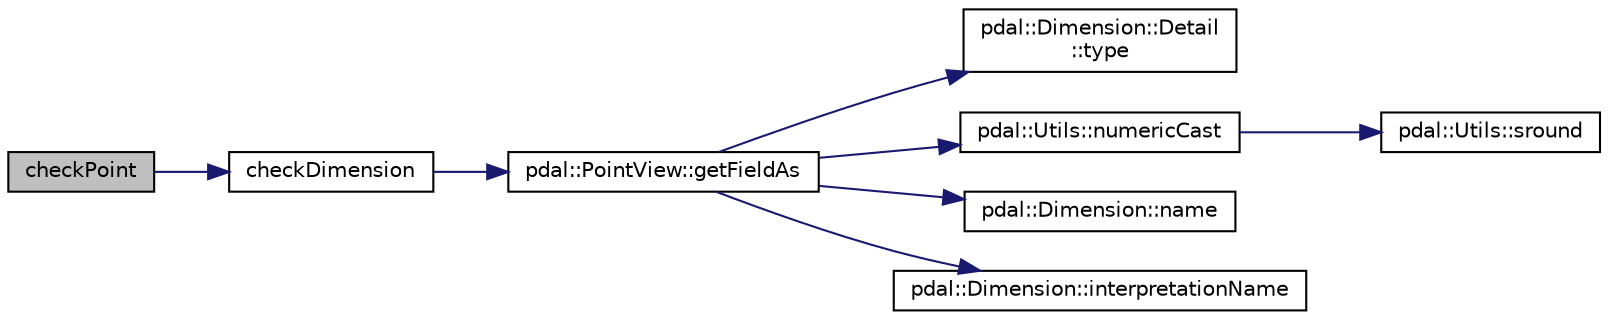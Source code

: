 digraph "checkPoint"
{
  edge [fontname="Helvetica",fontsize="10",labelfontname="Helvetica",labelfontsize="10"];
  node [fontname="Helvetica",fontsize="10",shape=record];
  rankdir="LR";
  Node1 [label="checkPoint",height=0.2,width=0.4,color="black", fillcolor="grey75", style="filled", fontcolor="black"];
  Node1 -> Node2 [color="midnightblue",fontsize="10",style="solid",fontname="Helvetica"];
  Node2 [label="checkDimension",height=0.2,width=0.4,color="black", fillcolor="white", style="filled",URL="$IcebridgeReaderTest_8cpp.html#aeeb72d8c589853d3fe048f20adb0f293"];
  Node2 -> Node3 [color="midnightblue",fontsize="10",style="solid",fontname="Helvetica"];
  Node3 [label="pdal::PointView::getFieldAs",height=0.2,width=0.4,color="black", fillcolor="white", style="filled",URL="$classpdal_1_1PointView.html#a4c594a6d2a469e594988194ccf125a15"];
  Node3 -> Node4 [color="midnightblue",fontsize="10",style="solid",fontname="Helvetica"];
  Node4 [label="pdal::Dimension::Detail\l::type",height=0.2,width=0.4,color="black", fillcolor="white", style="filled",URL="$classpdal_1_1Dimension_1_1Detail.html#adf5961976b7fce3d90a0dddd50519a7c"];
  Node3 -> Node5 [color="midnightblue",fontsize="10",style="solid",fontname="Helvetica"];
  Node5 [label="pdal::Utils::numericCast",height=0.2,width=0.4,color="black", fillcolor="white", style="filled",URL="$namespacepdal_1_1Utils.html#a33d614ac71aa03aaa5c10a242c4d14ac"];
  Node5 -> Node6 [color="midnightblue",fontsize="10",style="solid",fontname="Helvetica"];
  Node6 [label="pdal::Utils::sround",height=0.2,width=0.4,color="black", fillcolor="white", style="filled",URL="$namespacepdal_1_1Utils.html#a06833597f1fc4287966cfa0867128e59"];
  Node3 -> Node7 [color="midnightblue",fontsize="10",style="solid",fontname="Helvetica"];
  Node7 [label="pdal::Dimension::name",height=0.2,width=0.4,color="black", fillcolor="white", style="filled",URL="$namespacepdal_1_1Dimension.html#af3176b0b7e6b4be000317846cf7c2718"];
  Node3 -> Node8 [color="midnightblue",fontsize="10",style="solid",fontname="Helvetica"];
  Node8 [label="pdal::Dimension::interpretationName",height=0.2,width=0.4,color="black", fillcolor="white", style="filled",URL="$namespacepdal_1_1Dimension.html#acc41232ae1e707d6c928ffb9a56592d3"];
}

